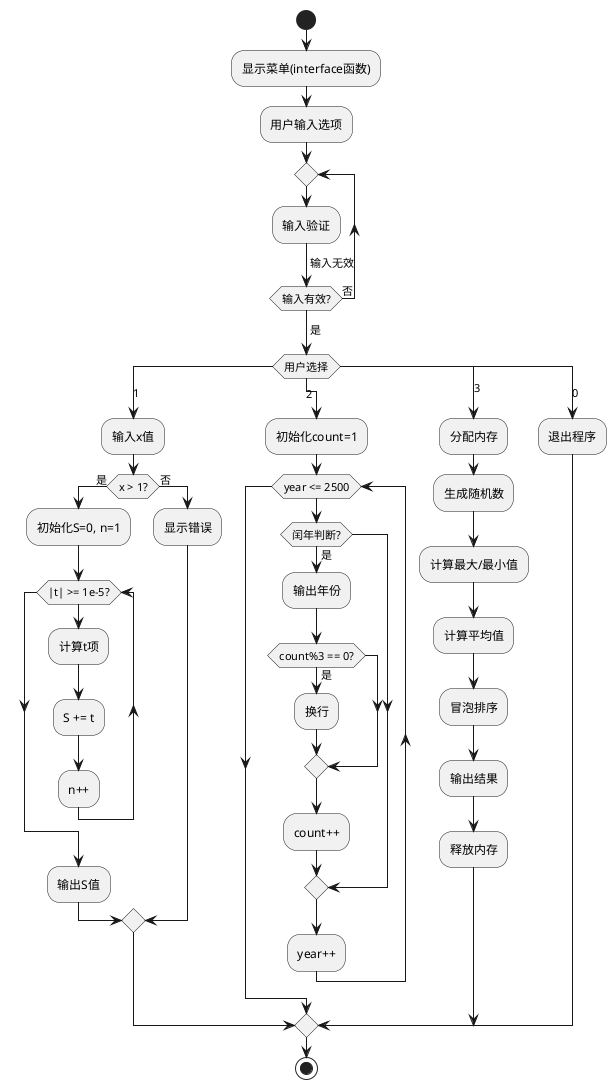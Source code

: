 @startuml
start
:显示菜单(interface函数);
:用户输入选项;
repeat
  :输入验证;
-> 输入无效;
repeat while (输入有效?) is (否)
-> 是;
switch (用户选择)
case (1)
  :输入x值;
  if (x > 1?) then (是)
    :初始化S=0, n=1;
    while (|t| >= 1e-5?)
      :计算t项;
      :S += t;
      :n++;
    endwhile
    :输出S值;
  else (否)
    :显示错误;
  endif
case (2)
  :初始化count=1;
  while (year <= 2500)
    if (闰年判断?) then (是)
      :输出年份;
      if (count%3 == 0?) then (是)
        :换行;
      endif
      :count++;
    endif
    :year++;
  endwhile
case (3)
  :分配内存;
  :生成随机数;
  :计算最大/最小值;
  :计算平均值;
  :冒泡排序;
  :输出结果;
  :释放内存;
case (0)
  :退出程序;
endswitch
stop
@enduml